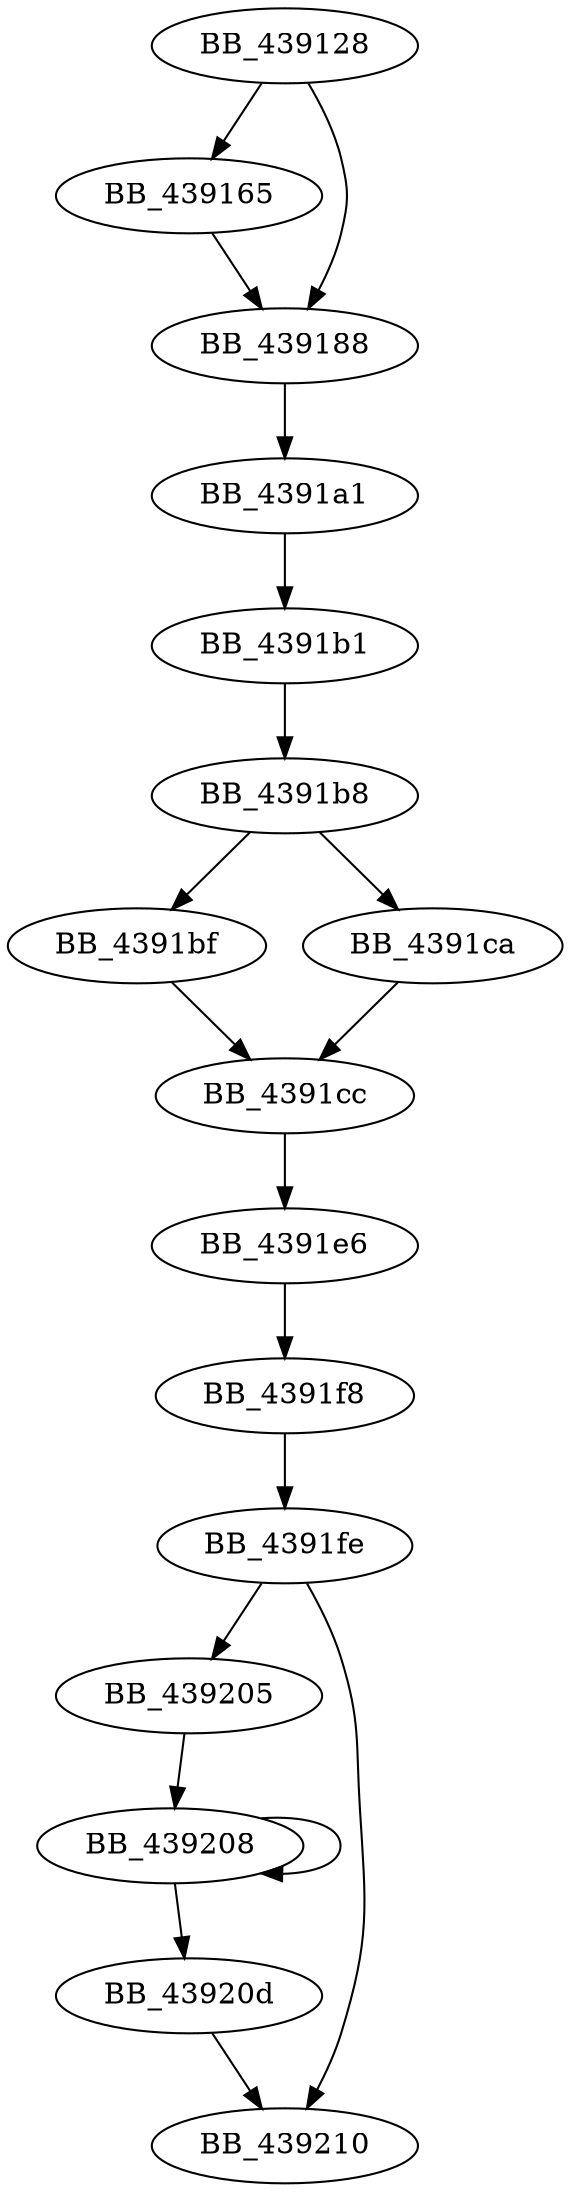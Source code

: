 DiGraph unknown_libname_52{
BB_439128->BB_439165
BB_439128->BB_439188
BB_439165->BB_439188
BB_439188->BB_4391a1
BB_4391a1->BB_4391b1
BB_4391b1->BB_4391b8
BB_4391b8->BB_4391bf
BB_4391b8->BB_4391ca
BB_4391bf->BB_4391cc
BB_4391ca->BB_4391cc
BB_4391cc->BB_4391e6
BB_4391e6->BB_4391f8
BB_4391f8->BB_4391fe
BB_4391fe->BB_439205
BB_4391fe->BB_439210
BB_439205->BB_439208
BB_439208->BB_439208
BB_439208->BB_43920d
BB_43920d->BB_439210
}
